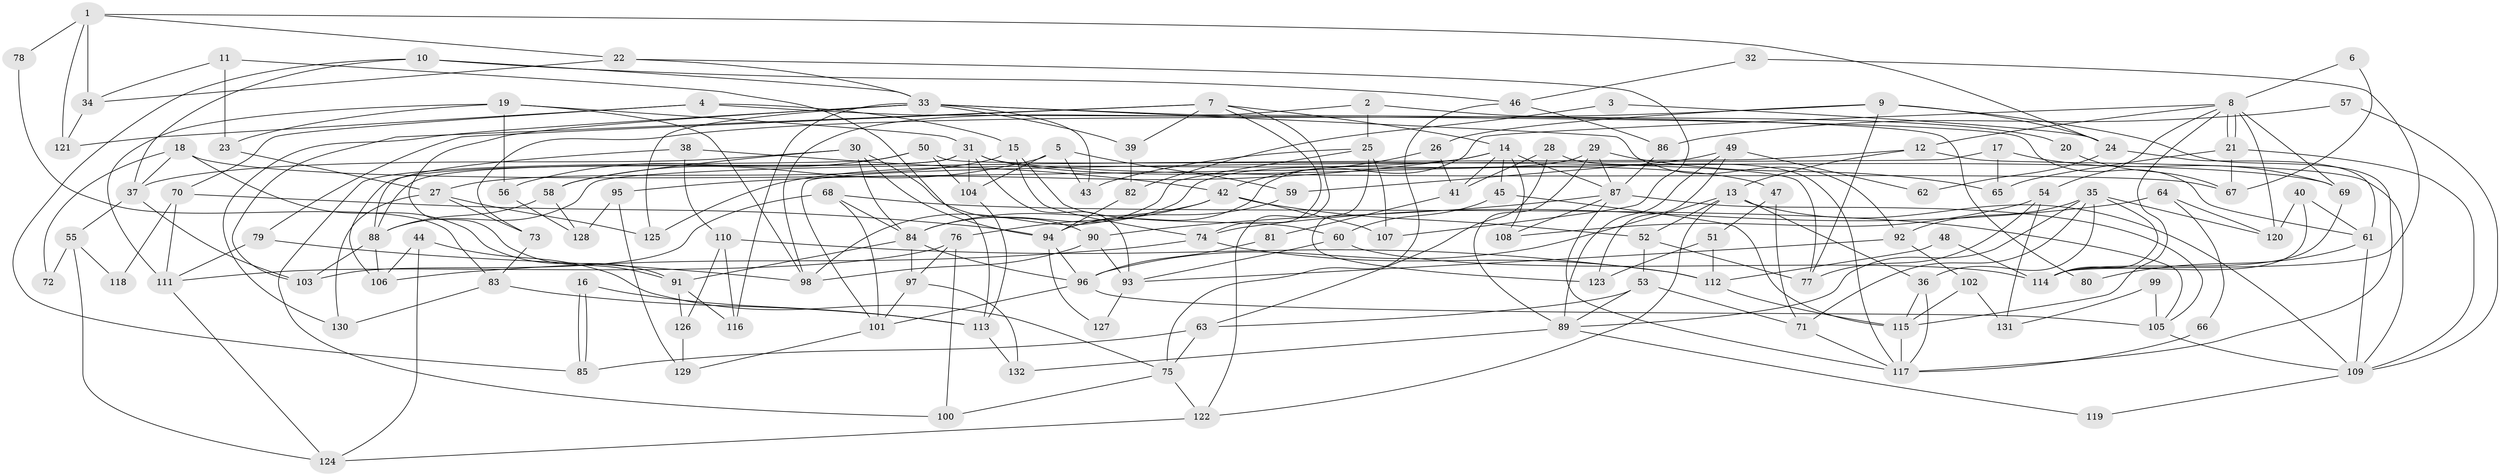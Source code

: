 // Generated by graph-tools (version 1.1) at 2025/14/03/09/25 04:14:56]
// undirected, 132 vertices, 264 edges
graph export_dot {
graph [start="1"]
  node [color=gray90,style=filled];
  1;
  2;
  3;
  4;
  5;
  6;
  7;
  8;
  9;
  10;
  11;
  12;
  13;
  14;
  15;
  16;
  17;
  18;
  19;
  20;
  21;
  22;
  23;
  24;
  25;
  26;
  27;
  28;
  29;
  30;
  31;
  32;
  33;
  34;
  35;
  36;
  37;
  38;
  39;
  40;
  41;
  42;
  43;
  44;
  45;
  46;
  47;
  48;
  49;
  50;
  51;
  52;
  53;
  54;
  55;
  56;
  57;
  58;
  59;
  60;
  61;
  62;
  63;
  64;
  65;
  66;
  67;
  68;
  69;
  70;
  71;
  72;
  73;
  74;
  75;
  76;
  77;
  78;
  79;
  80;
  81;
  82;
  83;
  84;
  85;
  86;
  87;
  88;
  89;
  90;
  91;
  92;
  93;
  94;
  95;
  96;
  97;
  98;
  99;
  100;
  101;
  102;
  103;
  104;
  105;
  106;
  107;
  108;
  109;
  110;
  111;
  112;
  113;
  114;
  115;
  116;
  117;
  118;
  119;
  120;
  121;
  122;
  123;
  124;
  125;
  126;
  127;
  128;
  129;
  130;
  131;
  132;
  1 -- 24;
  1 -- 121;
  1 -- 22;
  1 -- 34;
  1 -- 78;
  2 -- 25;
  2 -- 98;
  2 -- 20;
  3 -- 24;
  3 -- 82;
  4 -- 61;
  4 -- 15;
  4 -- 70;
  4 -- 121;
  5 -- 58;
  5 -- 104;
  5 -- 43;
  5 -- 59;
  6 -- 8;
  6 -- 67;
  7 -- 122;
  7 -- 14;
  7 -- 39;
  7 -- 74;
  7 -- 79;
  7 -- 103;
  8 -- 21;
  8 -- 21;
  8 -- 12;
  8 -- 54;
  8 -- 69;
  8 -- 94;
  8 -- 115;
  8 -- 120;
  9 -- 117;
  9 -- 26;
  9 -- 24;
  9 -- 73;
  9 -- 77;
  10 -- 37;
  10 -- 85;
  10 -- 33;
  10 -- 46;
  11 -- 34;
  11 -- 113;
  11 -- 23;
  12 -- 109;
  12 -- 13;
  12 -- 88;
  13 -- 96;
  13 -- 36;
  13 -- 52;
  13 -- 109;
  13 -- 122;
  14 -- 108;
  14 -- 87;
  14 -- 41;
  14 -- 45;
  14 -- 95;
  14 -- 125;
  15 -- 74;
  15 -- 27;
  15 -- 60;
  16 -- 113;
  16 -- 85;
  16 -- 85;
  17 -- 101;
  17 -- 69;
  17 -- 65;
  18 -- 69;
  18 -- 37;
  18 -- 72;
  18 -- 91;
  19 -- 111;
  19 -- 31;
  19 -- 23;
  19 -- 56;
  19 -- 98;
  20 -- 67;
  21 -- 109;
  21 -- 65;
  21 -- 67;
  22 -- 33;
  22 -- 34;
  22 -- 107;
  23 -- 27;
  24 -- 61;
  24 -- 62;
  25 -- 107;
  25 -- 43;
  25 -- 98;
  25 -- 123;
  26 -- 41;
  26 -- 42;
  27 -- 125;
  27 -- 73;
  27 -- 130;
  28 -- 63;
  28 -- 117;
  28 -- 41;
  29 -- 65;
  29 -- 84;
  29 -- 87;
  29 -- 89;
  30 -- 90;
  30 -- 84;
  30 -- 37;
  30 -- 58;
  30 -- 94;
  31 -- 88;
  31 -- 93;
  31 -- 47;
  31 -- 67;
  31 -- 104;
  31 -- 106;
  32 -- 114;
  32 -- 46;
  33 -- 91;
  33 -- 39;
  33 -- 43;
  33 -- 80;
  33 -- 92;
  33 -- 116;
  33 -- 125;
  33 -- 130;
  34 -- 121;
  35 -- 89;
  35 -- 92;
  35 -- 36;
  35 -- 71;
  35 -- 114;
  35 -- 120;
  36 -- 115;
  36 -- 117;
  37 -- 103;
  37 -- 55;
  38 -- 88;
  38 -- 110;
  38 -- 42;
  39 -- 82;
  40 -- 120;
  40 -- 114;
  40 -- 61;
  41 -- 81;
  42 -- 76;
  42 -- 52;
  42 -- 84;
  42 -- 107;
  44 -- 106;
  44 -- 124;
  44 -- 75;
  45 -- 115;
  45 -- 60;
  46 -- 75;
  46 -- 86;
  47 -- 51;
  47 -- 71;
  48 -- 114;
  48 -- 112;
  49 -- 89;
  49 -- 59;
  49 -- 62;
  49 -- 123;
  50 -- 104;
  50 -- 77;
  50 -- 56;
  50 -- 100;
  51 -- 112;
  51 -- 123;
  52 -- 53;
  52 -- 77;
  53 -- 71;
  53 -- 63;
  53 -- 89;
  54 -- 77;
  54 -- 108;
  54 -- 131;
  55 -- 124;
  55 -- 72;
  55 -- 118;
  56 -- 128;
  57 -- 109;
  57 -- 86;
  58 -- 128;
  58 -- 88;
  59 -- 94;
  60 -- 93;
  60 -- 114;
  61 -- 109;
  61 -- 80;
  63 -- 75;
  63 -- 85;
  64 -- 120;
  64 -- 74;
  64 -- 66;
  66 -- 117;
  68 -- 105;
  68 -- 103;
  68 -- 84;
  68 -- 101;
  69 -- 114;
  70 -- 94;
  70 -- 111;
  70 -- 118;
  71 -- 117;
  73 -- 83;
  74 -- 106;
  74 -- 112;
  75 -- 100;
  75 -- 122;
  76 -- 97;
  76 -- 111;
  76 -- 100;
  78 -- 83;
  79 -- 98;
  79 -- 111;
  81 -- 96;
  82 -- 94;
  83 -- 130;
  83 -- 113;
  84 -- 91;
  84 -- 96;
  84 -- 97;
  86 -- 87;
  87 -- 117;
  87 -- 90;
  87 -- 105;
  87 -- 108;
  88 -- 103;
  88 -- 106;
  89 -- 119;
  89 -- 132;
  90 -- 98;
  90 -- 93;
  91 -- 116;
  91 -- 126;
  92 -- 93;
  92 -- 102;
  93 -- 127;
  94 -- 96;
  94 -- 127;
  95 -- 129;
  95 -- 128;
  96 -- 101;
  96 -- 105;
  97 -- 101;
  97 -- 132;
  99 -- 105;
  99 -- 131;
  101 -- 129;
  102 -- 115;
  102 -- 131;
  104 -- 113;
  105 -- 109;
  109 -- 119;
  110 -- 116;
  110 -- 112;
  110 -- 126;
  111 -- 124;
  112 -- 115;
  113 -- 132;
  115 -- 117;
  122 -- 124;
  126 -- 129;
}

